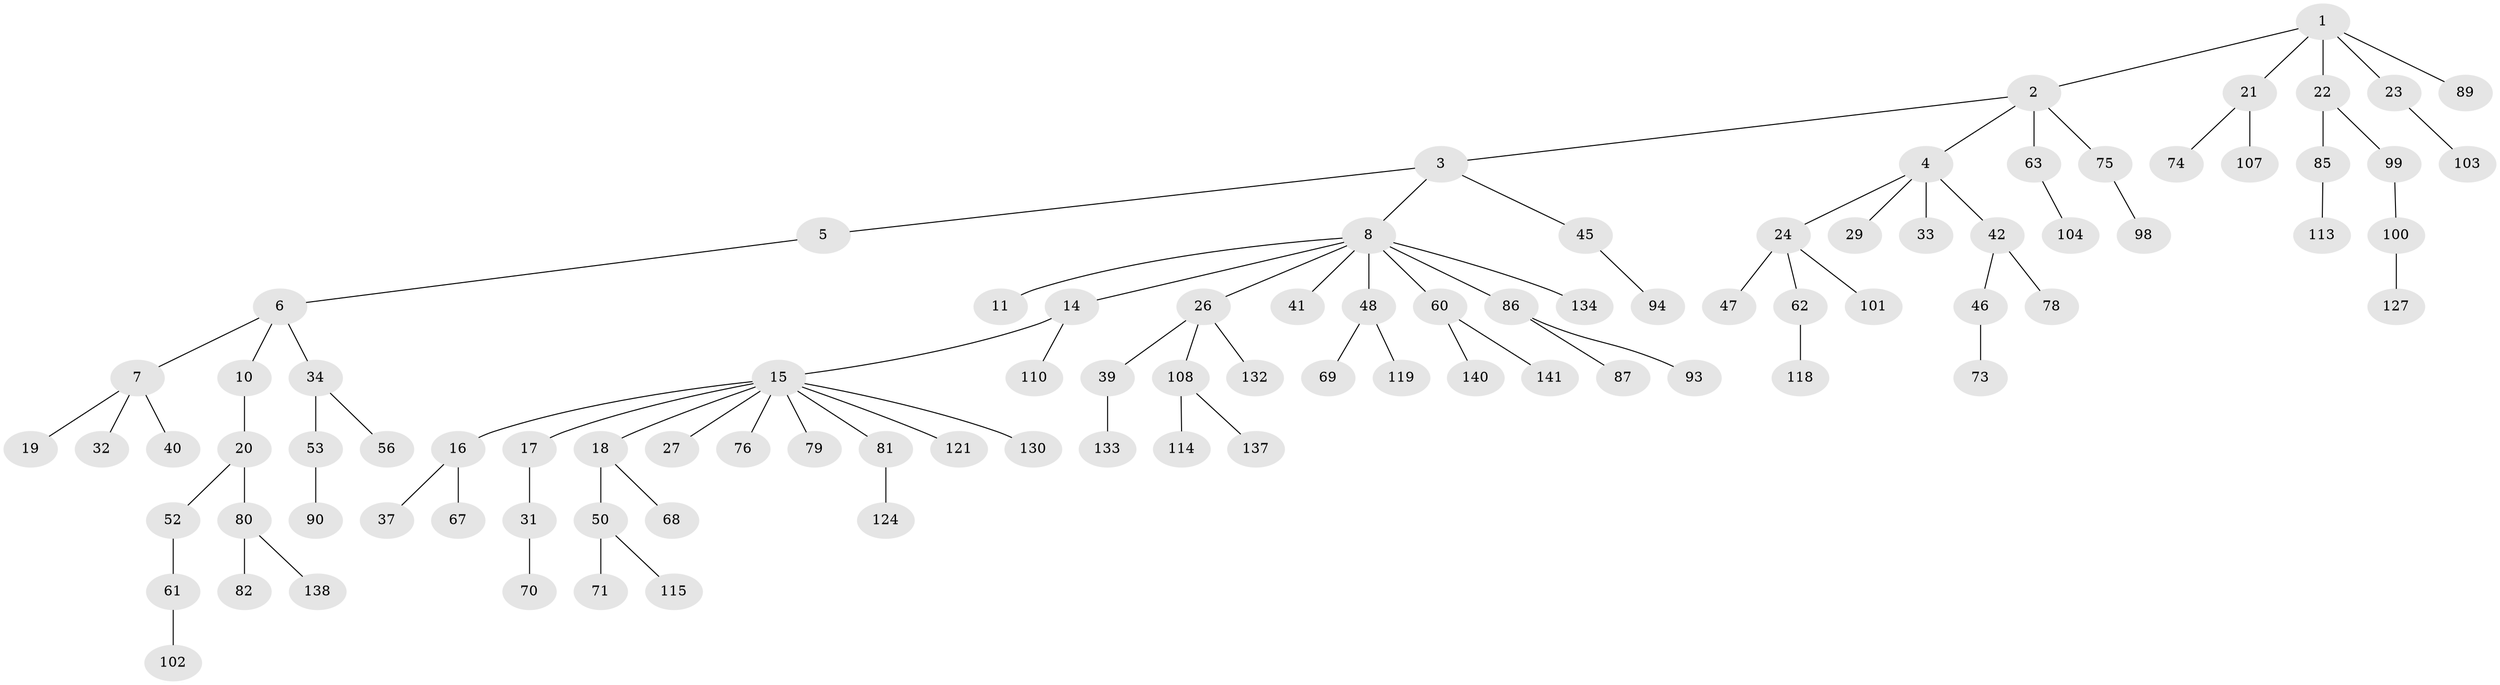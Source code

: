 // original degree distribution, {5: 0.03546099290780142, 6: 0.0070921985815602835, 3: 0.1773049645390071, 2: 0.2127659574468085, 8: 0.0070921985815602835, 4: 0.04964539007092199, 7: 0.0070921985815602835, 1: 0.5035460992907801}
// Generated by graph-tools (version 1.1) at 2025/11/02/27/25 16:11:26]
// undirected, 92 vertices, 91 edges
graph export_dot {
graph [start="1"]
  node [color=gray90,style=filled];
  1 [super="+13"];
  2 [super="+72"];
  3 [super="+38"];
  4 [super="+128"];
  5 [super="+77"];
  6 [super="+36"];
  7 [super="+12"];
  8 [super="+9"];
  10 [super="+84"];
  11 [super="+58"];
  14 [super="+49"];
  15 [super="+25"];
  16 [super="+66"];
  17;
  18 [super="+59"];
  19;
  20 [super="+105"];
  21;
  22 [super="+44"];
  23 [super="+55"];
  24 [super="+28"];
  26 [super="+30"];
  27;
  29 [super="+120"];
  31 [super="+125"];
  32 [super="+136"];
  33;
  34 [super="+35"];
  37;
  39 [super="+57"];
  40 [super="+91"];
  41;
  42 [super="+43"];
  45 [super="+54"];
  46 [super="+51"];
  47;
  48 [super="+112"];
  50 [super="+64"];
  52 [super="+65"];
  53 [super="+131"];
  56;
  60 [super="+126"];
  61 [super="+96"];
  62 [super="+129"];
  63 [super="+97"];
  67;
  68;
  69;
  70 [super="+109"];
  71;
  73;
  74 [super="+83"];
  75 [super="+92"];
  76;
  78;
  79;
  80 [super="+123"];
  81 [super="+122"];
  82 [super="+88"];
  85 [super="+139"];
  86;
  87;
  89 [super="+106"];
  90;
  93;
  94 [super="+95"];
  98;
  99;
  100 [super="+117"];
  101 [super="+135"];
  102;
  103;
  104;
  107 [super="+116"];
  108 [super="+111"];
  110;
  113;
  114;
  115;
  118;
  119;
  121;
  124;
  127;
  130;
  132;
  133;
  134;
  137;
  138;
  140;
  141;
  1 -- 2;
  1 -- 22;
  1 -- 23;
  1 -- 89;
  1 -- 21;
  2 -- 3;
  2 -- 4;
  2 -- 63;
  2 -- 75;
  3 -- 5;
  3 -- 8;
  3 -- 45;
  4 -- 24;
  4 -- 29;
  4 -- 33;
  4 -- 42;
  5 -- 6;
  6 -- 7;
  6 -- 10;
  6 -- 34;
  7 -- 32;
  7 -- 40;
  7 -- 19;
  8 -- 11;
  8 -- 14;
  8 -- 26;
  8 -- 41;
  8 -- 60;
  8 -- 134;
  8 -- 48;
  8 -- 86;
  10 -- 20;
  14 -- 15;
  14 -- 110;
  15 -- 16;
  15 -- 17;
  15 -- 18;
  15 -- 76;
  15 -- 79;
  15 -- 81;
  15 -- 130;
  15 -- 121;
  15 -- 27;
  16 -- 37;
  16 -- 67;
  17 -- 31;
  18 -- 50;
  18 -- 68;
  20 -- 52;
  20 -- 80;
  21 -- 74;
  21 -- 107;
  22 -- 99;
  22 -- 85;
  23 -- 103;
  24 -- 47;
  24 -- 101;
  24 -- 62;
  26 -- 39;
  26 -- 132;
  26 -- 108;
  31 -- 70;
  34 -- 53;
  34 -- 56;
  39 -- 133;
  42 -- 78;
  42 -- 46;
  45 -- 94;
  46 -- 73;
  48 -- 69;
  48 -- 119;
  50 -- 71;
  50 -- 115;
  52 -- 61;
  53 -- 90;
  60 -- 141;
  60 -- 140;
  61 -- 102;
  62 -- 118;
  63 -- 104;
  75 -- 98;
  80 -- 82;
  80 -- 138;
  81 -- 124;
  85 -- 113;
  86 -- 87;
  86 -- 93;
  99 -- 100;
  100 -- 127;
  108 -- 114;
  108 -- 137;
}
